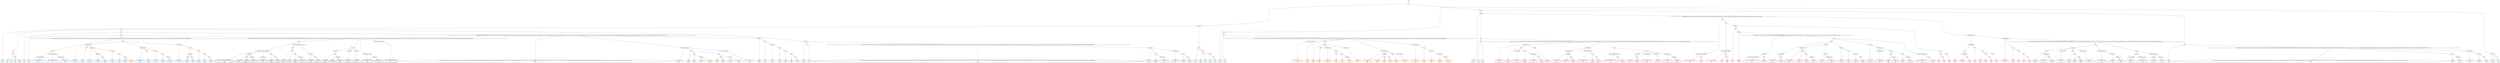 digraph T {
	{
		rank=same
		427 [penwidth=3,colorscheme=set19,color=3,label="12;17_P\nP\n1.6%"]
		425 [penwidth=3,colorscheme=set19,color=3,label="20_P\nP\n6.6%"]
		423 [penwidth=3,colorscheme=set19,color=3,label="26_P\nP\n6%"]
		421 [penwidth=3,colorscheme=set19,color=3,label="63_P\nP\n6.3%"]
		419 [penwidth=3,colorscheme=set19,color=3,label="25_P\nP\n2.8%"]
		417 [penwidth=3,colorscheme=set19,color=3,label="40;45_P\nP\n7.9%"]
		415 [penwidth=3,colorscheme=set19,color=3,label="34;39;47_P\nP\n1.9%"]
		413 [penwidth=3,colorscheme=set19,color=3,label="52_P\nP\n5.2%"]
		411 [penwidth=3,colorscheme=set19,color=3,label="14;16_P\nP\n4.2%"]
		409 [penwidth=3,colorscheme=set19,color=3,label="30;33_P\nP\n0.88%"]
		407 [penwidth=3,colorscheme=set19,color=3,label="38_P\nP\n6.1%"]
		405 [penwidth=3,colorscheme=set19,color=3,label="46;51_P\nP\n0.93%"]
		403 [penwidth=3,colorscheme=set19,color=3,label="55_P\nP\n7.3%"]
		400 [penwidth=3,colorscheme=set19,color=3,label="8;11;13_P\nP\n2.6%"]
		398 [penwidth=3,colorscheme=set19,color=3,label="24_P\nP\n10%"]
		395 [penwidth=3,colorscheme=set19,color=3,label="19;23;29_P\nP\n4.4%"]
		393 [penwidth=3,colorscheme=set19,color=3,label="43_P\nP\n2.6%"]
		391 [penwidth=3,colorscheme=set19,color=3,label="59_P\nP\n6.7%"]
		389 [penwidth=3,colorscheme=set19,color=3,label="22;28_P\nP\n8.2%"]
		387 [penwidth=3,colorscheme=set19,color=3,label="18;21;27_P\nP\n0.13%"]
		385 [penwidth=3,colorscheme=set19,color=3,label="31_P\nP\n7.3%"]
		381 [penwidth=3,colorscheme=set19,color=2,label="976;983;992;999;1010_M1\nM1\n6.6%"]
		379 [penwidth=3,colorscheme=set19,color=2,label="982;991;998;1016;1025_M1\nM1\n7%"]
		377 [penwidth=3,colorscheme=set19,color=2,label="1047;1053;1074_M1\nM1\n5.2%"]
		374 [penwidth=3,colorscheme=set19,color=2,label="965;970;981_M1\nM1\n4.6%"]
		372 [penwidth=3,colorscheme=set19,color=2,label="990_M1\nM1\n5.2%"]
		370 [penwidth=3,colorscheme=set19,color=2,label="1006;1024_M1\nM1\n2.1%"]
		368 [penwidth=3,colorscheme=set19,color=2,label="1046;1059_M1\nM1\n1.8%"]
		366 [penwidth=3,colorscheme=set19,color=2,label="1082_M1\nM1\n5.4%"]
		364 [penwidth=3,colorscheme=set19,color=2,label="1058;1067_M1\nM1\n3%"]
		362 [penwidth=3,colorscheme=set19,color=2,label="1081_M1\nM1\n0.11%"]
		360 [penwidth=3,colorscheme=set19,color=2,label="1094_M1\nM1\n5.2%"]
		358 [penwidth=3,colorscheme=set19,color=2,label="969;975;989;997_M1\nM1\n1.3%"]
		356 [penwidth=3,colorscheme=set19,color=2,label="1009_M1\nM1\n11%"]
		354 [penwidth=3,colorscheme=set19,color=2,label="1023;1033_M1\nM1\n3.7%"]
		352 [penwidth=3,colorscheme=set19,color=2,label="1052_M1\nM1\n1.9%"]
		350 [penwidth=3,colorscheme=set19,color=2,label="1057;1080_M1\nM1\n7.9%"]
		348 [penwidth=3,colorscheme=set19,color=2,label="980;996;1015_M1\nM1\n2.7%"]
		344 [penwidth=3,colorscheme=set19,color=2,label="1066_M1\nM1\n5.4%"]
		342 [penwidth=3,colorscheme=set19,color=2,label="1073_M1\nM1\n8%"]
		340 [penwidth=3,colorscheme=set19,color=2,label="1040_M1\nM1\n1.9%"]
		338 [penwidth=3,colorscheme=set19,color=2,label="1045_M1\nM1\n3.9%"]
		336 [penwidth=3,colorscheme=set19,color=2,label="1079_M1\nM1\n6.1%"]
		332 [penwidth=3,colorscheme=set19,color=8,label="597;609;612;618;624;629;638_M2\nM2\n3.4%"]
		330 [penwidth=3,colorscheme=set19,color=8,label="660_M2\nM2\n10%"]
		327 [penwidth=3,colorscheme=set19,color=8,label="623;637;647;651;659;665_M2\nM2\n1.6%"]
		325 [penwidth=3,colorscheme=set19,color=8,label="673_M2\nM2\n2%"]
		323 [penwidth=3,colorscheme=set19,color=8,label="694_M2\nM2\n5.2%"]
		320 [penwidth=3,colorscheme=set19,color=8,label="664_M2\nM2\n2%"]
		318 [penwidth=3,colorscheme=set19,color=8,label="679;688_M2\nM2\n5.6%"]
		315 [penwidth=3,colorscheme=set19,color=8,label="678_M2\nM2\n1.1%"]
		313 [penwidth=3,colorscheme=set19,color=8,label="699_M2\nM2\n5%"]
		311 [penwidth=3,colorscheme=set19,color=8,label="687_M2\nM2\n5.8%"]
		307 [penwidth=3,colorscheme=set19,color=8,label="654_M2\nM2\n0.82%"]
		305 [penwidth=3,colorscheme=set19,color=8,label="663;686;692_M2\nM2\n2.8%"]
		303 [penwidth=3,colorscheme=set19,color=8,label="707_M2\nM2\n5.6%"]
		301 [penwidth=3,colorscheme=set19,color=8,label="662_M2\nM2\n2.6%"]
		299 [penwidth=3,colorscheme=set19,color=8,label="677_M2\nM2\n3.6%"]
		297 [penwidth=3,colorscheme=set19,color=8,label="685_M2\nM2\n0.51%"]
		295 [penwidth=3,colorscheme=set19,color=8,label="706_M2\nM2\n7.2%"]
		293 [penwidth=3,colorscheme=set19,color=8,label="691_M2\nM2\n7.5%"]
		291 [penwidth=3,colorscheme=set19,color=8,label="634;645;650;653_M2\nM2\n7.8%"]
		289 [penwidth=3,colorscheme=set19,color=8,label="670_M2\nM2\n6.9%"]
		287 [penwidth=3,colorscheme=set19,color=8,label="683_M2\nM2\n5%"]
		285 [penwidth=3,colorscheme=set19,color=8,label="697_M2\nM2\n2.1%"]
		283 [penwidth=3,colorscheme=set19,color=8,label="705_M2\nM2\n5.4%"]
		281 [penwidth=3,colorscheme=set19,color=9,label="35;41;49;56;67;79;83;100;106;112;116;120;124;138;145;151;155;169;174;184;187;192;195;199;204;210;219;230;242;246;256;268;274;279;282;290;295;300;306;311;314;323;337;345;359;373;380;384;396;403;407;411;416;428;433;438;443;451;455;459;463;471;477;490;495;504;512;517;525;533;541;553;566;571;576;579;591;599;625;630;640;668;711;714;727;732;737;745;752;764;770;776;789;801;810;817;828;834;841;844;845;854;857;864;871;877;885;897;899;910;915;924;947;952;973;978;995;1020;1039;1044;1072;1078;1101;1103;1119;1135;1140;1144;1146;1151;1159;1167;1176;1181;1192_M3\nM3\n0.66%"]
		279 [penwidth=3,colorscheme=set19,color=9,label="1195;1204;1216;1229_M3\nM3\n0.023%"]
		277 [penwidth=3,colorscheme=set19,color=9,label="1234_M3\nM3\n2.3%"]
		275 [penwidth=3,colorscheme=set19,color=9,label="1242_M3\nM3\n1.5%"]
		273 [penwidth=3,colorscheme=set19,color=9,label="1253;1259_M3\nM3\n6.6%"]
		271 [penwidth=3,colorscheme=set19,color=9,label="1252_M3\nM3\n4.2%"]
		269 [penwidth=3,colorscheme=set19,color=9,label="1266_M3\nM3\n6.5%"]
		267 [penwidth=3,colorscheme=set19,color=9,label="1271;1278_M3\nM3\n9.8%"]
		265 [penwidth=3,colorscheme=set19,color=9,label="1241;1247;1251;1258_M3\nM3\n6.3%"]
		263 [penwidth=3,colorscheme=set19,color=9,label="1200_M3\nM3\n4.8%"]
		261 [penwidth=3,colorscheme=set19,color=9,label="1211_M3\nM3\n3.5%"]
		259 [penwidth=3,colorscheme=set19,color=9,label="1215;1221_M3\nM3\n6.6%"]
		257 [penwidth=3,colorscheme=set19,color=9,label="1228_M3\nM3\n2.1%"]
		255 [penwidth=3,colorscheme=set19,color=9,label="1240_M3\nM3\n3.6%"]
		253 [penwidth=3,colorscheme=set19,color=9,label="1246_M3\nM3\n3.9%"]
		251 [penwidth=3,colorscheme=set19,color=9,label="1257_M3\nM3\n7.5%"]
		249 [penwidth=3,colorscheme=set19,color=9,label="36;42;57;64;68;75;84;89;102;107;114;121;125;130;132;158;170;175;188;196;205;213;220;231;234;237;240;243;247;257;269;275;283;288;292;296;307;319;332;342;348;350;354;364;371;401;406;413;431;449;453;457;476;479;480;484;487;507;509;514;521;523;526;531;536;542;545;550;568;574;582;593;601;606;613;631;649;652;656;676;682;704;712;719;725;734;741;750;756;767;773;781;784;798;804;811;830;837;842;847;852;865;878;887;912;916;934;938;951;956;963;972;1004;1019;1030;1038;1055;1065;1070;1077;1085;1092;1098;1109;1118;1133;1139;1153;1162;1165;1169;1184;1187;1190;1201;1210_M3\nM3\n4.6%"]
		247 [penwidth=3,colorscheme=set19,color=9,label="1222_M3\nM3\n5.3%"]
		245 [penwidth=3,colorscheme=set19,color=9,label="1236;1244_M3\nM3\n12%"]
		243 [penwidth=3,colorscheme=set19,color=9,label="1230;1235;1243_M3\nM3\n0.4%"]
		241 [penwidth=3,colorscheme=set19,color=9,label="1260;1267_M3\nM3\n1.7%"]
		239 [penwidth=3,colorscheme=set19,color=9,label="1272_M3\nM3\n6.3%"]
		235 [penwidth=3,colorscheme=set19,color=7,label="1275;1280;1298;1307;1317;1327_M4\nM4\n13%"]
		233 [penwidth=3,colorscheme=set19,color=7,label="1289_M4\nM4\n6%"]
		229 [penwidth=3,colorscheme=set19,color=7,label="1274;1288;1297_M4\nM4\n1.7%"]
		227 [penwidth=3,colorscheme=set19,color=7,label="1316_M4\nM4\n7%"]
		224 [penwidth=3,colorscheme=set19,color=7,label="1296;1306;1315_M4\nM4\n4.5%"]
		222 [penwidth=3,colorscheme=set19,color=7,label="1348;1372_M4\nM4\n2%"]
		220 [penwidth=3,colorscheme=set19,color=7,label="1403_M4\nM4\n3.5%"]
		218 [penwidth=3,colorscheme=set19,color=7,label="1425;1434_M4\nM4\n5.2%"]
		216 [penwidth=3,colorscheme=set19,color=7,label="1305;1314_M4\nM4\n3.3%"]
		214 [penwidth=3,colorscheme=set19,color=7,label="1326;1334;1360_M4\nM4\n7.2%"]
		212 [penwidth=3,colorscheme=set19,color=7,label="1286;1295_M4\nM4\n5.1%"]
		210 [penwidth=3,colorscheme=set19,color=7,label="1325_M4\nM4\n1.2%"]
		208 [penwidth=3,colorscheme=set19,color=7,label="1333;1347_M4\nM4\n2%"]
		206 [penwidth=3,colorscheme=set19,color=7,label="1359_M4\nM4\n6.1%"]
		204 [penwidth=3,colorscheme=set19,color=7,label="1273;1284_M4\nM4\n3.5%"]
		201 [penwidth=3,colorscheme=set19,color=7,label="1324;1332;1346_M4\nM4\n7.2%"]
		198 [penwidth=3,colorscheme=set19,color=7,label="1358_M4\nM4\n3.1%"]
		196 [penwidth=3,colorscheme=set19,color=7,label="1371;1390_M4\nM4\n5.4%"]
		194 [penwidth=3,colorscheme=set19,color=7,label="1370_M4\nM4\n2.3%"]
		192 [penwidth=3,colorscheme=set19,color=7,label="1378;1389_M4\nM4\n5%"]
		190 [penwidth=3,colorscheme=set19,color=7,label="1293;1303;1312;1323;1344_M4\nM4\n0.5%"]
		188 [penwidth=3,colorscheme=set19,color=7,label="1357_M4\nM4\n5.7%"]
		187 [penwidth=3,colorscheme=set19,color=5,label="1253;1259_M5\nM5\n0.002%"]
		186 [penwidth=3,colorscheme=set19,color=5,label="1271;1278_M5\nM5\n0.002%"]
		185 [penwidth=3,colorscheme=set19,color=5,label="1094_M5\nM5\n0.5%"]
		182 [penwidth=3,colorscheme=set19,color=5,label="1318;1329;1337;1351_M5\nM5\n6.1%"]
		180 [penwidth=3,colorscheme=set19,color=5,label="1328_M5\nM5\n4.2%"]
		178 [penwidth=3,colorscheme=set19,color=5,label="1336_M5\nM5\n3.4%"]
		176 [penwidth=3,colorscheme=set19,color=5,label="1350_M5\nM5\n6%"]
		174 [penwidth=3,colorscheme=set19,color=5,label="1363;1373;1381_M5\nM5\n2.6%"]
		171 [penwidth=3,colorscheme=set19,color=5,label="1407_M5\nM5\n13%"]
		169 [penwidth=3,colorscheme=set19,color=5,label="1427_M5\nM5\n1.6%"]
		167 [penwidth=3,colorscheme=set19,color=5,label="1440;1444_M5\nM5\n7.1%"]
		165 [penwidth=3,colorscheme=set19,color=5,label="1380;1394_M5\nM5\n7.5%"]
		163 [penwidth=3,colorscheme=set19,color=5,label="1335;1349;1362_M5\nM5\n0.65%"]
		161 [penwidth=3,colorscheme=set19,color=5,label="1379;1393_M5\nM5\n2.5%"]
		159 [penwidth=3,colorscheme=set19,color=5,label="1406_M5\nM5\n6.3%"]
		157 [penwidth=3,colorscheme=set19,color=5,label="1419_M5\nM5\n11%"]
		155 [penwidth=3,colorscheme=set19,color=5,label="1392_M5\nM5\n6.7%"]
		153 [penwidth=3,colorscheme=set19,color=5,label="1405;1418;1426_M5\nM5\n5.1%"]
		151 [penwidth=3,colorscheme=set19,color=5,label="1361;1391;1404_M5\nM5\n0.98%"]
		149 [penwidth=3,colorscheme=set19,color=5,label="1417_M5\nM5\n3.6%"]
		147 [penwidth=3,colorscheme=set19,color=5,label="1435;1439_M5\nM5\n6%"]
		145 [penwidth=3,colorscheme=set19,color=5,label="1443;1447_M5\nM5\n0.53%"]
		143 [penwidth=3,colorscheme=set19,color=5,label="1453;1457_M5\nM5\n5.1%"]
		142 [penwidth=3,colorscheme=set19,color=4,label="63_M6\nM6\n2.2%"]
		140 [penwidth=3,colorscheme=set19,color=4,label="61;65;74;81;94;96;97;104;110;118;134;149;154;160;167;172;179;182;185;189;201;208;223;228;236;241;245;249;253;259;273;277;281;285;294;304;309;317;321;327;330;335;351;355;372;376;385;388;393;400;405;419;425;430;435;448;452;461;468;473;483;486;492;498;501;513;520;530;535;549;558;561;573;581;586;614;627;632;642;666;674;689;695;717;722;743;748;754;763;775;782;786;795;800;809;815;821;826;832;848;856;861;867;869;880;889;891;895;900;904;911;927;933;937;944;961;967;985;1001;1018;1036;1049;1064;1093;1100;1114;1126;1154;1158;1171;1180;1188;1191;1197;1203;1206;1212;1237;1248;1255;1270;1291;1301;1321;1331;1341;1355;1368;1376;1388;1433;1437;1441;1452;1456;1461;1463;1466;1469_M6\nM6\n4.2%"]
		138 [penwidth=3,colorscheme=set19,color=4,label="1483;1491_M6\nM6\n1.4%"]
		136 [penwidth=3,colorscheme=set19,color=4,label="1500_M6\nM6\n5.9%"]
		134 [penwidth=3,colorscheme=set19,color=4,label="1527;1533;1545_M6\nM6\n6.7%"]
		132 [penwidth=3,colorscheme=set19,color=4,label="1526;1544;1553_M6\nM6\n1.1%"]
		130 [penwidth=3,colorscheme=set19,color=4,label="1569_M6\nM6\n1.4%"]
		128 [penwidth=3,colorscheme=set19,color=4,label="1577_M6\nM6\n6.1%"]
		123 [penwidth=3,colorscheme=set19,color=4,label="1494_M6\nM6\n2.7%"]
		121 [penwidth=3,colorscheme=set19,color=4,label="1506;1515;1525_M6\nM6\n1.4%"]
		119 [penwidth=3,colorscheme=set19,color=4,label="1543_M6\nM6\n5.7%"]
		117 [penwidth=3,colorscheme=set19,color=4,label="1505;1514;1524_M6\nM6\n5.4%"]
		115 [penwidth=3,colorscheme=set19,color=4,label="1513_M6\nM6\n3.2%"]
		113 [penwidth=3,colorscheme=set19,color=4,label="1542_M6\nM6\n2.3%"]
		111 [penwidth=3,colorscheme=set19,color=4,label="1568_M6\nM6\n5.2%"]
		109 [penwidth=3,colorscheme=set19,color=4,label="1532;1541;1567_M6\nM6\n5.7%"]
		107 [penwidth=3,colorscheme=set19,color=4,label="1478;1482;1493;1499_M6\nM6\n1.9%"]
		105 [penwidth=3,colorscheme=set19,color=4,label="1512;1523_M6\nM6\n5%"]
		103 [penwidth=3,colorscheme=set19,color=4,label="1560;1575_M6\nM6\n6.3%"]
		99 [penwidth=3,colorscheme=set19,color=4,label="1492;1498;1522_M6\nM6\n7.8%"]
		97 [penwidth=3,colorscheme=set19,color=4,label="1497;1504;1531;1540_M6\nM6\n5.7%"]
		94 [penwidth=3,colorscheme=set19,color=4,label="1530;1552_M6\nM6\n5%"]
		92 [penwidth=3,colorscheme=set19,color=4,label="1539;1551_M6\nM6\n7.9%"]
		89 [penwidth=3,colorscheme=set19,color=1,label="1300;1330;1340_M7\nM7\n3.3%"]
		87 [penwidth=3,colorscheme=set19,color=1,label="1387_M7\nM7\n0.13%"]
		85 [penwidth=3,colorscheme=set19,color=1,label="1401;1414;1423_M7\nM7\n8.1%"]
		83 [penwidth=3,colorscheme=set19,color=1,label="1413_M7\nM7\n0.56%"]
		81 [penwidth=3,colorscheme=set19,color=1,label="1422;1432;1450_M7\nM7\n1.7%"]
		79 [penwidth=3,colorscheme=set19,color=1,label="1455_M7\nM7\n5.5%"]
		77 [penwidth=3,colorscheme=set19,color=1,label="1400_M7\nM7\n6.7%"]
		74 [penwidth=3,colorscheme=set19,color=1,label="1354;1367;1386_M7\nM7\n2.1%"]
		72 [penwidth=3,colorscheme=set19,color=1,label="1399;1436_M7\nM7\n1.8%"]
		70 [penwidth=3,colorscheme=set19,color=1,label="1445_M7\nM7\n8.1%"]
		68 [penwidth=3,colorscheme=set19,color=1,label="1366;1375;1385;1398_M7\nM7\n2.3%"]
		66 [penwidth=3,colorscheme=set19,color=1,label="1412_M7\nM7\n5.8%"]
		64 [penwidth=3,colorscheme=set19,color=1,label="1421_M7\nM7\n6.6%"]
		61 [penwidth=3,colorscheme=set19,color=1,label="1338;1353;1365;1384;1397;1411_M7\nM7\n4.6%"]
		59 [penwidth=3,colorscheme=set19,color=1,label="1431_M7\nM7\n7.4%"]
		56 [penwidth=3,colorscheme=set19,color=1,label="1364;1383_M7\nM7\n2%"]
		54 [penwidth=3,colorscheme=set19,color=1,label="1430_M7\nM7\n12%"]
		52 [penwidth=3,colorscheme=set19,color=1,label="1374;1382;1410;1429_M7\nM7\n5.9%"]
		50 [penwidth=3,colorscheme=set19,color=1,label="1396;1409_M7\nM7\n6%"]
		48 [penwidth=3,colorscheme=set19,color=1,label="1408;1420;1428_M7\nM7\n1.3%"]
		46 [penwidth=3,colorscheme=set19,color=1,label="1449;1454_M7\nM7\n7.8%"]
		42 [penwidth=3,colorscheme=set19,color=10,label="1472;1481;1487;1496;1502;1520;1529_M8\nM8\n0.39%"]
		40 [penwidth=3,colorscheme=set19,color=10,label="1538;1550_M8\nM8\n4.7%"]
		38 [penwidth=3,colorscheme=set19,color=10,label="1559_M8\nM8\n5.4%"]
		36 [penwidth=3,colorscheme=set19,color=10,label="1566;1574_M8\nM8\n8.7%"]
		34 [penwidth=3,colorscheme=set19,color=10,label="1549;1558;1573_M8\nM8\n6.5%"]
		32 [penwidth=3,colorscheme=set19,color=10,label="1565_M8\nM8\n0.99%"]
		30 [penwidth=3,colorscheme=set19,color=10,label="1572_M8\nM8\n5.3%"]
		27 [penwidth=3,colorscheme=set19,color=10,label="1528_M8\nM8\n3.9%"]
		25 [penwidth=3,colorscheme=set19,color=10,label="1537_M8\nM8\n1%"]
		23 [penwidth=3,colorscheme=set19,color=10,label="1557_M8\nM8\n0.66%"]
		21 [penwidth=3,colorscheme=set19,color=10,label="1564;1571_M8\nM8\n5.3%"]
		19 [penwidth=3,colorscheme=set19,color=10,label="1548;1556_M8\nM8\n7.5%"]
		17 [penwidth=3,colorscheme=set19,color=10,label="1576_M8\nM8\n6.3%"]
		14 [penwidth=3,colorscheme=set19,color=10,label="1509;1518_M8\nM8\n0.69%"]
		12 [penwidth=3,colorscheme=set19,color=10,label="1547_M8\nM8\n5.9%"]
		10 [penwidth=3,colorscheme=set19,color=10,label="1555;1563_M8\nM8\n5.9%"]
		8 [penwidth=3,colorscheme=set19,color=10,label="1536;1546_M8\nM8\n6.7%"]
		6 [penwidth=3,colorscheme=set19,color=10,label="1554;1562_M8\nM8\n7.2%"]
		4 [penwidth=3,colorscheme=set19,color=10,label="1475;1508;1517;1535_M8\nM8\n4.2%"]
		2 [penwidth=3,colorscheme=set19,color=10,label="1561;1570_M8\nM8\n6.8%"]
		0 [penwidth=3,colorscheme=set19,color=10,label="1479;1484;1507;1516;1534_M8\nM8\n6.1%"]
	}
	431 [label="GL"]
	430 [label="0;1"]
	429 [label="2;4;5;6;9"]
	428 [label="12;17"]
	426 [label="20"]
	424 [label="26"]
	422 [label="63"]
	420 [label="25"]
	418 [label="40;45"]
	416 [label="34;39;47"]
	414 [label="52"]
	412 [label="14;16"]
	410 [label="30;33"]
	408 [label="38"]
	406 [label="46;51"]
	404 [label="55"]
	402 [label="3;7"]
	401 [label="8;11;13"]
	399 [label="24"]
	397 [label="10;15"]
	396 [label="19;23;29"]
	394 [label="43"]
	392 [label="59"]
	390 [label="22;28"]
	388 [label="18;21;27"]
	386 [label="31"]
	384 [label="66;78;82;87;91;95;98;101;105;111;113;119;128;136;143;150;157;161;164;173;183;190;202;209;211;217;224;250;254;260;266;270;287;301;312;315;325;331;339;347;362;377;389;394;408;420;426;432;440;454;458;465;469;481;493;499;502;510;524;532;546;551;559;562;565;570;578;592;600;605;620;626;641;648;675;696;716;718;728;733;755;761;766;772;790;794;797;803;819;824;836;846;859;873;881;886;901;905;920;928;935;939;948"]
	383 [label="954;958"]
	382 [label="976;983;992;999;1010"]
	380 [label="982;991;998;1016;1025"]
	378 [label="1047;1053;1074"]
	376 [label="957"]
	375 [label="965;970;981"]
	373 [label="990"]
	371 [label="1006;1024"]
	369 [label="1046;1059"]
	367 [label="1082"]
	365 [label="1058;1067"]
	363 [label="1081"]
	361 [label="1094"]
	359 [label="969;975;989;997"]
	357 [label="1009"]
	355 [label="1023;1033"]
	353 [label="1052"]
	351 [label="1057;1080"]
	349 [label="980;996;1015"]
	347 [label="1022"]
	346 [label="1032;1056"]
	345 [label="1066"]
	343 [label="1073"]
	341 [label="1040"]
	339 [label="1045"]
	337 [label="1079"]
	335 [label="53;58;69;76;80;85;108;126;140;146;163;166;176;181;193;232;238;244;248;262;272;280;289;298;316;329;343;352;357;366;369;375;381;387;398;404;412;417;429;439;444;447;460;478;491;496;505;518;528;534;539;544;556;563;567;572;577;580;585"]
	334 [label="589"]
	333 [label="597;609;612;618;624;629;638"]
	331 [label="660"]
	329 [label="617"]
	328 [label="623;637;647;651;659;665"]
	326 [label="673"]
	324 [label="694"]
	322 [label="636;658"]
	321 [label="664"]
	319 [label="679;688"]
	317 [label="672"]
	316 [label="678"]
	314 [label="699"]
	312 [label="687"]
	310 [label="596;603;608;611;616"]
	309 [label="622;628;635;646"]
	308 [label="654"]
	306 [label="663;686;692"]
	304 [label="707"]
	302 [label="662"]
	300 [label="677"]
	298 [label="685"]
	296 [label="706"]
	294 [label="691"]
	292 [label="634;645;650;653"]
	290 [label="670"]
	288 [label="683"]
	286 [label="697"]
	284 [label="705"]
	282 [label="35;41;49;56;67;79;83;100;106;112;116;120;124;138;145;151;155;169;174;184;187;192;195;199;204;210;219;230;242;246;256;268;274;279;282;290;295;300;306;311;314;323;337;345;359;373;380;384;396;403;407;411;416;428;433;438;443;451;455;459;463;471;477;490;495;504;512;517;525;533;541;553;566;571;576;579;591;599;625;630;640;668;711;714;727;732;737;745;752;764;770;776;789;801;810;817;828;834;841;844;845;854;857;864;871;877;885;897;899;910;915;924;947;952;973;978;995;1020;1039;1044;1072;1078;1101;1103;1119;1135;1140;1144;1146;1151;1159;1167;1176;1181;1192"]
	280 [label="1195;1204;1216;1229"]
	278 [label="1234"]
	276 [label="1242"]
	274 [label="1253;1259"]
	272 [label="1252"]
	270 [label="1266"]
	268 [label="1271;1278"]
	266 [label="1241;1247;1251;1258"]
	264 [label="1200"]
	262 [label="1211"]
	260 [label="1215;1221"]
	258 [label="1228"]
	256 [label="1240"]
	254 [label="1246"]
	252 [label="1257"]
	250 [label="36;42;57;64;68;75;84;89;102;107;114;121;125;130;132;158;170;175;188;196;205;213;220;231;234;237;240;243;247;257;269;275;283;288;292;296;307;319;332;342;348;350;354;364;371;401;406;413;431;449;453;457;476;479;480;484;487;507;509;514;521;523;526;531;536;542;545;550;568;574;582;593;601;606;613;631;649;652;656;676;682;704;712;719;725;734;741;750;756;767;773;781;784;798;804;811;830;837;842;847;852;865;878;887;912;916;934;938;951;956;963;972;1004;1019;1030;1038;1055;1065;1070;1077;1085;1092;1098;1109;1118;1133;1139;1153;1162;1165;1169;1184;1187;1190;1201;1210"]
	248 [label="1222"]
	246 [label="1236;1244"]
	244 [label="1230;1235;1243"]
	242 [label="1260;1267"]
	240 [label="1272"]
	238 [label="693;700;708;713;721;747;758;762;785;799;805;806;814;825;831;838;866;875;879;882;888;890;903;919;923;932;941;950;955;960;971;984;994;1000;1012;1017;1027;1035;1041;1048;1054;1061;1075;1116;1130;1136;1148;1156;1161;1163;1173;1193;1209;1220;1227;1233"]
	237 [label="1254;1262"]
	236 [label="1275;1280;1298;1307;1317;1327"]
	234 [label="1289"]
	232 [label="1261"]
	231 [label="1268"]
	230 [label="1274;1288;1297"]
	228 [label="1316"]
	226 [label="1279;1287"]
	225 [label="1296;1306;1315"]
	223 [label="1348;1372"]
	221 [label="1403"]
	219 [label="1425;1434"]
	217 [label="1305;1314"]
	215 [label="1326;1334;1360"]
	213 [label="1286;1295"]
	211 [label="1325"]
	209 [label="1333;1347"]
	207 [label="1359"]
	205 [label="1273;1284"]
	203 [label="1294;1304;1313"]
	202 [label="1324;1332;1346"]
	200 [label="1345"]
	199 [label="1358"]
	197 [label="1371;1390"]
	195 [label="1370"]
	193 [label="1378;1389"]
	191 [label="1293;1303;1312;1323;1344"]
	189 [label="1357"]
	184 [label="32;37;44;71;73;77;86;90;93;109;115;123;133;135;139;142;148;153;159;171;178;198;207;215;222;227;235;239;258;263;265;286;291;318;324;328;334;338;346;361;374;379;383;391;402;415;437;442;446;450;467;470;489;503;508;511;516;527;538;552;555;575;584;587;595;602;615;633;644;680;702;710;724;726;731;740;760;768;788;813;822;827;833;840;850;863;868;876;884;893;907;930;942;945;962;986;1002;1008;1013;1028;1037;1042;1063;1069;1076;1084;1088;1091;1097;1105;1112;1117;1121;1124;1132;1138;1142;1150;1174;1178;1189;1196;1202;1218;1224;1249;1256;1264;1285;1290;1299;1308"]
	183 [label="1318;1329;1337;1351"]
	181 [label="1328"]
	179 [label="1336"]
	177 [label="1350"]
	175 [label="1363;1373;1381"]
	173 [label="1395"]
	172 [label="1407"]
	170 [label="1427"]
	168 [label="1440;1444"]
	166 [label="1380;1394"]
	164 [label="1335;1349;1362"]
	162 [label="1379;1393"]
	160 [label="1406"]
	158 [label="1419"]
	156 [label="1392"]
	154 [label="1405;1418;1426"]
	152 [label="1361;1391;1404"]
	150 [label="1417"]
	148 [label="1435;1439"]
	146 [label="1443;1447"]
	144 [label="1453;1457"]
	141 [label="61;65;74;81;94;96;97;104;110;118;134;149;154;160;167;172;179;182;185;189;201;208;223;228;236;241;245;249;253;259;273;277;281;285;294;304;309;317;321;327;330;335;351;355;372;376;385;388;393;400;405;419;425;430;435;448;452;461;468;473;483;486;492;498;501;513;520;530;535;549;558;561;573;581;586;614;627;632;642;666;674;689;695;717;722;743;748;754;763;775;782;786;795;800;809;815;821;826;832;848;856;861;867;869;880;889;891;895;900;904;911;927;933;937;944;961;967;985;1001;1018;1036;1049;1064;1093;1100;1114;1126;1154;1158;1171;1180;1188;1191;1197;1203;1206;1212;1237;1248;1255;1270;1291;1301;1321;1331;1341;1355;1368;1376;1388;1433;1437;1441;1452;1456;1461;1463;1466;1469"]
	139 [label="1483;1491"]
	137 [label="1500"]
	135 [label="1527;1533;1545"]
	133 [label="1526;1544;1553"]
	131 [label="1569"]
	129 [label="1577"]
	127 [label="657;661;671;684;698;720;729;735;742;746;753;757;769;774;778;791;808;820;843;860;874;894;898;902;908;918;922;931;943;949;959;966;993;1007;1011;1026;1034;1060;1083;1087;1090;1095;1102;1104;1107;1110;1115;1120;1122;1127;1145;1147;1155;1160;1168;1172;1182;1185;1194;1199;1208;1214;1219;1226;1232;1245;1250;1265;1277;1283;1302;1311;1322;1343;1369;1377;1416;1438;1442;1448;1458;1464;1467"]
	126 [label="1470"]
	125 [label="1474;1490"]
	124 [label="1494"]
	122 [label="1506;1515;1525"]
	120 [label="1543"]
	118 [label="1505;1514;1524"]
	116 [label="1513"]
	114 [label="1542"]
	112 [label="1568"]
	110 [label="1532;1541;1567"]
	108 [label="1478;1482;1493;1499"]
	106 [label="1512;1523"]
	104 [label="1560;1575"]
	102 [label="1473"]
	101 [label="1477;1489"]
	100 [label="1492;1498;1522"]
	98 [label="1497;1504;1531;1540"]
	96 [label="1488;1503;1511;1521"]
	95 [label="1530;1552"]
	93 [label="1539;1551"]
	91 [label="50;54;60;70;103;117;122;127;141;147;152;156;177;197;200;206;214;221;226;233;252;264;278;299;303;305;310;322;336;341;344;356;360;365;368;382;392;399;418;422;424;434;445;456;464;472;475;482;497;500;506;519;522;529;548;554;557;564;583;594;607;610;621;643;669;681;703;715;738;749;765;771;777;780;793;796;802;818;823;829;835;851;855;858;872;906;913;917;921;925;929;940;953;964;968;974;979;988;1005;1021;1031;1051;1062;1068;1096;1108;1111;1123;1128;1131;1137;1141;1149;1152;1157;1164;1177;1183;1186;1205;1213;1225;1239;1282"]
	90 [label="1300;1330;1340"]
	88 [label="1387"]
	86 [label="1401;1414;1423"]
	84 [label="1413"]
	82 [label="1422;1432;1450"]
	80 [label="1455"]
	78 [label="1400"]
	76 [label="1309;1320;1339"]
	75 [label="1354;1367;1386"]
	73 [label="1399;1436"]
	71 [label="1445"]
	69 [label="1366;1375;1385;1398"]
	67 [label="1412"]
	65 [label="1421"]
	63 [label="1319"]
	62 [label="1338;1353;1365;1384;1397;1411"]
	60 [label="1431"]
	58 [label="1352"]
	57 [label="1364;1383"]
	55 [label="1430"]
	53 [label="1374;1382;1410;1429"]
	51 [label="1396;1409"]
	49 [label="1408;1420;1428"]
	47 [label="1449;1454"]
	45 [label="48;62;72;88;92;99;129;131;137;144;162;165;168;180;186;191;194;203;212;216;218;225;229;251;255;261;267;271;276;284;293;297;302;308;313;320;326;333;340;349;353;358;363;367;370;378;386;390;395;397;409;410;414;421;423;427;436;441;462;466;474;485;488;494;515;537;540;543;547;560;569;588;590;598;604;619;639;655;667;690;701;709;723;730;736;739;744;751;759;779;783;787;792;807;812;816;839;849;853;862;870;883;892;896;909;914;926;936;946;977;987;1003;1014;1029;1043;1050;1071;1086;1089;1099;1106;1113;1125;1129;1134;1143;1166;1170;1175;1179;1198;1207;1217;1223;1231;1238;1263;1269;1276;1281;1292;1310;1342;1356;1402;1415;1424;1446;1451;1459;1460;1462;1465"]
	44 [label="1468"]
	43 [label="1472;1481;1487;1496;1502;1520;1529"]
	41 [label="1538;1550"]
	39 [label="1559"]
	37 [label="1566;1574"]
	35 [label="1549;1558;1573"]
	33 [label="1565"]
	31 [label="1572"]
	29 [label="1476;1480;1486;1495;1501;1510;1519"]
	28 [label="1528"]
	26 [label="1537"]
	24 [label="1557"]
	22 [label="1564;1571"]
	20 [label="1548;1556"]
	18 [label="1576"]
	16 [label="1471;1485"]
	15 [label="1509;1518"]
	13 [label="1547"]
	11 [label="1555;1563"]
	9 [label="1536;1546"]
	7 [label="1554;1562"]
	5 [label="1475;1508;1517;1535"]
	3 [label="1561;1570"]
	1 [label="1479;1484;1507;1516;1534"]
	431 -> 430
	430 -> 429
	430 -> 402
	429 -> 428
	429 -> 412
	428 -> 427
	428 -> 426
	428 -> 420
	428 -> 416
	426 -> 425
	426 -> 424
	424 -> 423
	424 -> 422
	422 -> 421
	422 -> 142
	420 -> 419
	420 -> 418
	420 -> 282
	418 -> 417
	418 -> 384
	418 -> 45
	416 -> 415
	416 -> 414
	416 -> 141
	414 -> 413
	412 -> 411
	412 -> 410
	410 -> 409
	410 -> 408
	410 -> 406
	408 -> 407
	406 -> 405
	406 -> 404
	404 -> 403
	402 -> 401
	402 -> 397
	402 -> 388
	401 -> 400
	401 -> 399
	399 -> 398
	399 -> 184
	397 -> 396
	397 -> 390
	396 -> 395
	396 -> 394
	396 -> 335
	394 -> 393
	394 -> 392
	394 -> 91
	392 -> 391
	390 -> 389
	390 -> 250
	388 -> 387
	388 -> 386
	386 -> 385
	384 -> 383
	384 -> 376
	383 -> 382
	383 -> 380
	382 -> 381
	380 -> 379
	380 -> 378
	378 -> 377
	376 -> 375
	376 -> 359
	376 -> 349
	375 -> 374
	375 -> 373
	375 -> 371
	373 -> 372
	371 -> 370
	371 -> 369
	371 -> 365
	369 -> 368
	369 -> 367
	367 -> 366
	365 -> 364
	365 -> 363
	363 -> 362
	363 -> 361
	361 -> 360
	361 -> 185
	359 -> 358
	359 -> 357
	359 -> 355
	357 -> 356
	355 -> 354
	355 -> 353
	353 -> 352
	353 -> 351
	351 -> 350
	349 -> 348
	349 -> 347
	347 -> 346
	347 -> 341
	346 -> 345
	346 -> 343
	345 -> 344
	343 -> 342
	341 -> 340
	341 -> 339
	339 -> 338
	339 -> 337
	337 -> 336
	335 -> 334
	335 -> 310
	334 -> 333
	334 -> 329
	333 -> 332
	333 -> 331
	331 -> 330
	329 -> 328
	329 -> 322
	328 -> 327
	328 -> 326
	326 -> 325
	326 -> 324
	324 -> 323
	322 -> 321
	322 -> 317
	321 -> 320
	321 -> 319
	319 -> 318
	319 -> 238
	317 -> 316
	317 -> 312
	316 -> 315
	316 -> 314
	314 -> 313
	312 -> 311
	310 -> 309
	310 -> 292
	309 -> 308
	309 -> 302
	308 -> 307
	308 -> 306
	306 -> 305
	306 -> 304
	304 -> 303
	302 -> 301
	302 -> 300
	300 -> 299
	300 -> 298
	300 -> 294
	298 -> 297
	298 -> 296
	296 -> 295
	294 -> 293
	292 -> 291
	292 -> 290
	292 -> 127
	290 -> 289
	290 -> 288
	288 -> 287
	288 -> 286
	286 -> 285
	286 -> 284
	284 -> 283
	282 -> 281
	282 -> 280
	282 -> 264
	280 -> 279
	280 -> 278
	280 -> 266
	278 -> 277
	278 -> 276
	278 -> 272
	276 -> 275
	276 -> 274
	274 -> 273
	274 -> 187
	272 -> 271
	272 -> 270
	272 -> 268
	270 -> 269
	268 -> 267
	268 -> 186
	266 -> 265
	264 -> 263
	264 -> 262
	262 -> 261
	262 -> 260
	260 -> 259
	260 -> 258
	258 -> 257
	258 -> 256
	256 -> 255
	256 -> 254
	254 -> 253
	254 -> 252
	252 -> 251
	250 -> 249
	250 -> 248
	250 -> 244
	248 -> 247
	248 -> 246
	246 -> 245
	244 -> 243
	244 -> 242
	242 -> 241
	242 -> 240
	240 -> 239
	238 -> 237
	238 -> 232
	237 -> 236
	237 -> 234
	236 -> 235
	234 -> 233
	232 -> 231
	232 -> 205
	232 -> 191
	231 -> 230
	231 -> 226
	231 -> 213
	230 -> 229
	230 -> 228
	228 -> 227
	226 -> 225
	226 -> 217
	225 -> 224
	225 -> 223
	223 -> 222
	223 -> 221
	221 -> 220
	221 -> 219
	219 -> 218
	217 -> 216
	217 -> 215
	215 -> 214
	213 -> 212
	213 -> 211
	211 -> 210
	211 -> 209
	209 -> 208
	209 -> 207
	207 -> 206
	205 -> 204
	205 -> 203
	203 -> 202
	203 -> 200
	202 -> 201
	200 -> 199
	200 -> 195
	199 -> 198
	199 -> 197
	197 -> 196
	195 -> 194
	195 -> 193
	193 -> 192
	191 -> 190
	191 -> 189
	189 -> 188
	184 -> 183
	184 -> 181
	184 -> 164
	184 -> 152
	183 -> 182
	181 -> 180
	181 -> 179
	179 -> 178
	179 -> 177
	179 -> 175
	179 -> 166
	177 -> 176
	175 -> 174
	175 -> 173
	173 -> 172
	173 -> 170
	172 -> 171
	170 -> 169
	170 -> 168
	168 -> 167
	166 -> 165
	164 -> 163
	164 -> 162
	164 -> 156
	164 -> 154
	162 -> 161
	162 -> 160
	162 -> 158
	160 -> 159
	158 -> 157
	156 -> 155
	154 -> 153
	152 -> 151
	152 -> 150
	150 -> 149
	150 -> 148
	148 -> 147
	148 -> 146
	146 -> 145
	146 -> 144
	144 -> 143
	141 -> 140
	141 -> 139
	139 -> 138
	139 -> 137
	139 -> 133
	137 -> 136
	137 -> 135
	135 -> 134
	133 -> 132
	133 -> 131
	131 -> 130
	131 -> 129
	129 -> 128
	127 -> 126
	127 -> 102
	126 -> 125
	126 -> 108
	125 -> 124
	125 -> 118
	125 -> 116
	125 -> 110
	124 -> 123
	124 -> 122
	122 -> 121
	122 -> 120
	120 -> 119
	118 -> 117
	116 -> 115
	116 -> 114
	114 -> 113
	114 -> 112
	112 -> 111
	110 -> 109
	108 -> 107
	108 -> 106
	106 -> 105
	106 -> 104
	104 -> 103
	102 -> 101
	102 -> 96
	101 -> 100
	101 -> 98
	100 -> 99
	98 -> 97
	96 -> 95
	96 -> 93
	95 -> 94
	93 -> 92
	91 -> 90
	91 -> 76
	91 -> 63
	90 -> 89
	90 -> 88
	90 -> 78
	88 -> 87
	88 -> 86
	88 -> 84
	86 -> 85
	84 -> 83
	84 -> 82
	82 -> 81
	82 -> 80
	80 -> 79
	78 -> 77
	76 -> 75
	76 -> 69
	75 -> 74
	75 -> 73
	73 -> 72
	73 -> 71
	71 -> 70
	69 -> 68
	69 -> 67
	67 -> 66
	67 -> 65
	65 -> 64
	63 -> 62
	63 -> 58
	62 -> 61
	62 -> 60
	60 -> 59
	58 -> 57
	58 -> 53
	58 -> 51
	58 -> 49
	57 -> 56
	57 -> 55
	55 -> 54
	53 -> 52
	51 -> 50
	49 -> 48
	49 -> 47
	47 -> 46
	45 -> 44
	45 -> 16
	45 -> 5
	45 -> 1
	44 -> 43
	44 -> 29
	43 -> 42
	43 -> 41
	43 -> 35
	43 -> 33
	41 -> 40
	41 -> 39
	41 -> 37
	39 -> 38
	37 -> 36
	35 -> 34
	33 -> 32
	33 -> 31
	31 -> 30
	29 -> 28
	29 -> 20
	28 -> 27
	28 -> 26
	26 -> 25
	26 -> 24
	24 -> 23
	24 -> 22
	22 -> 21
	20 -> 19
	20 -> 18
	18 -> 17
	16 -> 15
	16 -> 9
	16 -> 7
	15 -> 14
	15 -> 13
	13 -> 12
	13 -> 11
	11 -> 10
	9 -> 8
	7 -> 6
	5 -> 4
	5 -> 3
	3 -> 2
	1 -> 0
}
